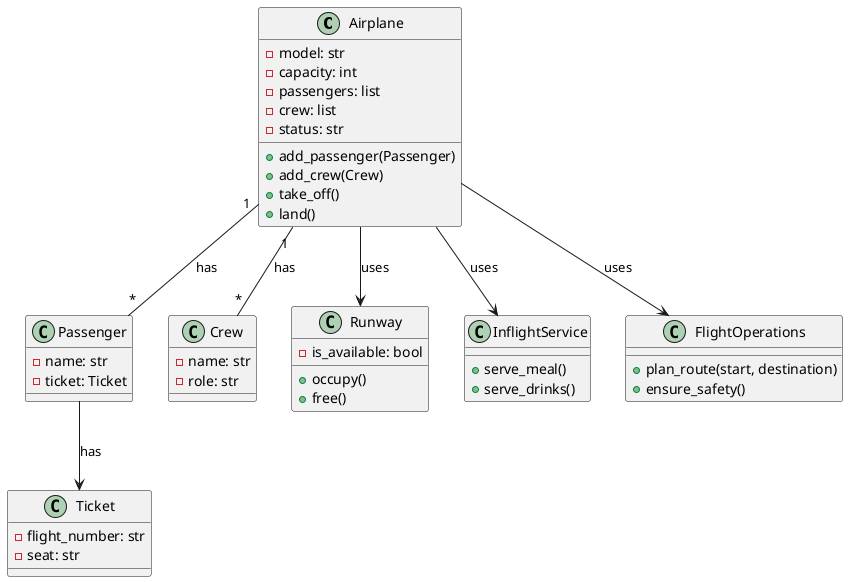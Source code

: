 @startuml
class Airplane {
    - model: str
    - capacity: int
    - passengers: list
    - crew: list
    - status: str

    + add_passenger(Passenger)
    + add_crew(Crew)
    + take_off()
    + land()
}

class Passenger {
    - name: str
    - ticket: Ticket
}

class Crew {
    - name: str
    - role: str
}

class Runway {
    - is_available: bool

    + occupy()
    + free()
}

class Ticket {
    - flight_number: str
    - seat: str
}

class InflightService {
    + serve_meal()
    + serve_drinks()
}

class FlightOperations {
    + plan_route(start, destination)
    + ensure_safety()
}

Airplane "1" -- "*" Passenger : has
Airplane "1" -- "*" Crew : has
Airplane --> Runway : uses
Airplane --> InflightService : uses
Airplane --> FlightOperations : uses
Passenger --> Ticket : has
@enduml